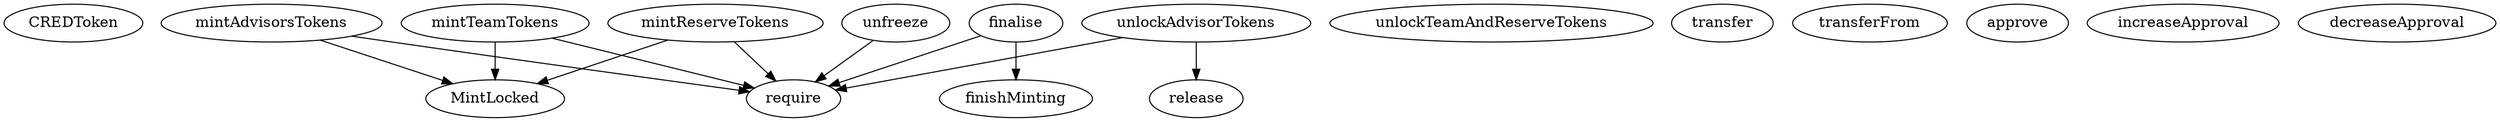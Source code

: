 strict digraph {
  CREDToken
  mintAdvisorsTokens
  require
  MintLocked
  mintTeamTokens
  mintReserveTokens
  finalise
  finishMinting
  unfreeze
  unlockTeamAndReserveTokens
  unlockAdvisorTokens
  release
  transfer
  transferFrom
  approve
  increaseApproval
  decreaseApproval
  mintAdvisorsTokens -> require
  mintAdvisorsTokens -> MintLocked
  mintTeamTokens -> require
  mintTeamTokens -> MintLocked
  mintReserveTokens -> require
  mintReserveTokens -> MintLocked
  finalise -> require
  finalise -> finishMinting
  unfreeze -> require
  unlockAdvisorTokens -> require
  unlockAdvisorTokens -> release
}

